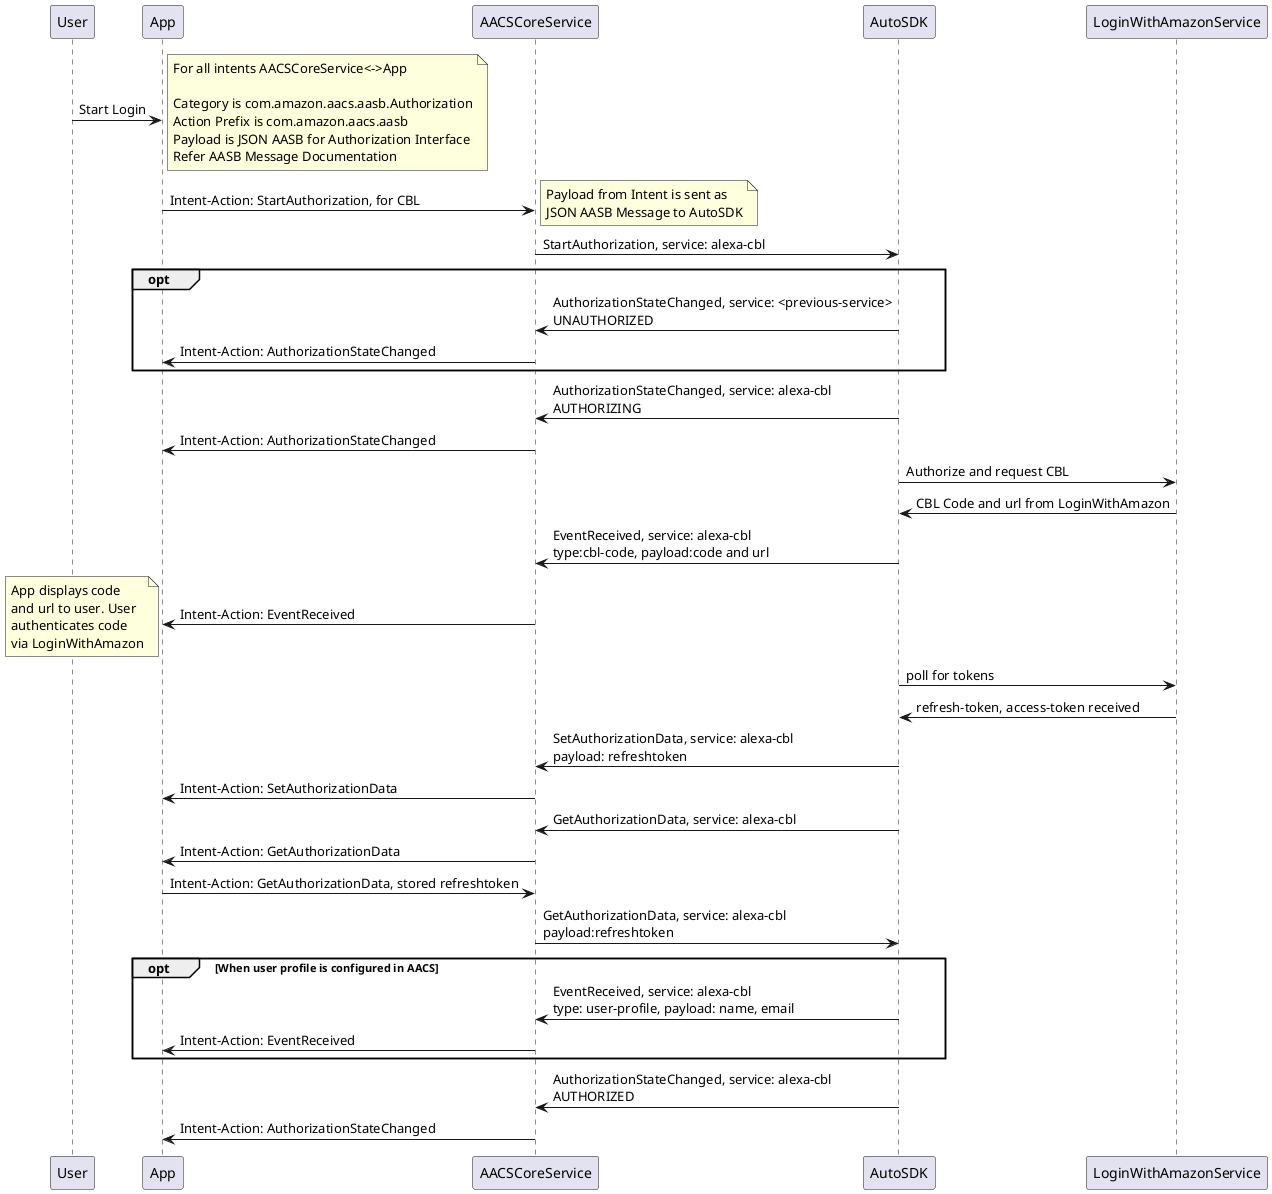 @startuml

participant User
participant App
participant AACSCoreService
participant AutoSDK
participant LoginWithAmazonService


User->App:Start Login
note right
For all intents AACSCoreService<->App

Category is com.amazon.aacs.aasb.Authorization
Action Prefix is com.amazon.aacs.aasb
Payload is JSON AASB for Authorization Interface
Refer AASB Message Documentation
end note
App->AACSCoreService:Intent-Action: StartAuthorization, for CBL
note right
Payload from Intent is sent as
JSON AASB Message to AutoSDK
end note
AACSCoreService->AutoSDK: StartAuthorization, service: alexa-cbl
opt
AutoSDK->AACSCoreService:AuthorizationStateChanged, service: <previous-service>\nUNAUTHORIZED
AACSCoreService->App: Intent-Action: AuthorizationStateChanged
end
AutoSDK->AACSCoreService:AuthorizationStateChanged, service: alexa-cbl\nAUTHORIZING
AACSCoreService->App:Intent-Action: AuthorizationStateChanged
AutoSDK->LoginWithAmazonService:Authorize and request CBL
LoginWithAmazonService->AutoSDK: CBL Code and url from LoginWithAmazon
AutoSDK->AACSCoreService:EventReceived, service: alexa-cbl\ntype:cbl-code, payload:code and url
AACSCoreService->App: Intent-Action: EventReceived
note left
App displays code
and url to user. User
authenticates code
via LoginWithAmazon
end note
AutoSDK->LoginWithAmazonService: poll for tokens
LoginWithAmazonService->AutoSDK:refresh-token, access-token received
AutoSDK->AACSCoreService:SetAuthorizationData, service: alexa-cbl\npayload: refreshtoken
AACSCoreService->App:Intent-Action: SetAuthorizationData
AutoSDK->AACSCoreService:GetAuthorizationData, service: alexa-cbl
AACSCoreService->App:Intent-Action: GetAuthorizationData
App->AACSCoreService:Intent-Action: GetAuthorizationData, stored refreshtoken
AACSCoreService->AutoSDK:GetAuthorizationData, service: alexa-cbl\npayload:refreshtoken
opt When user profile is configured in AACS
AutoSDK->AACSCoreService:EventReceived, service: alexa-cbl\ntype: user-profile, payload: name, email
AACSCoreService->App:Intent-Action: EventReceived
end
AutoSDK->AACSCoreService:AuthorizationStateChanged, service: alexa-cbl\nAUTHORIZED
AACSCoreService->App:Intent-Action: AuthorizationStateChanged
@enduml
